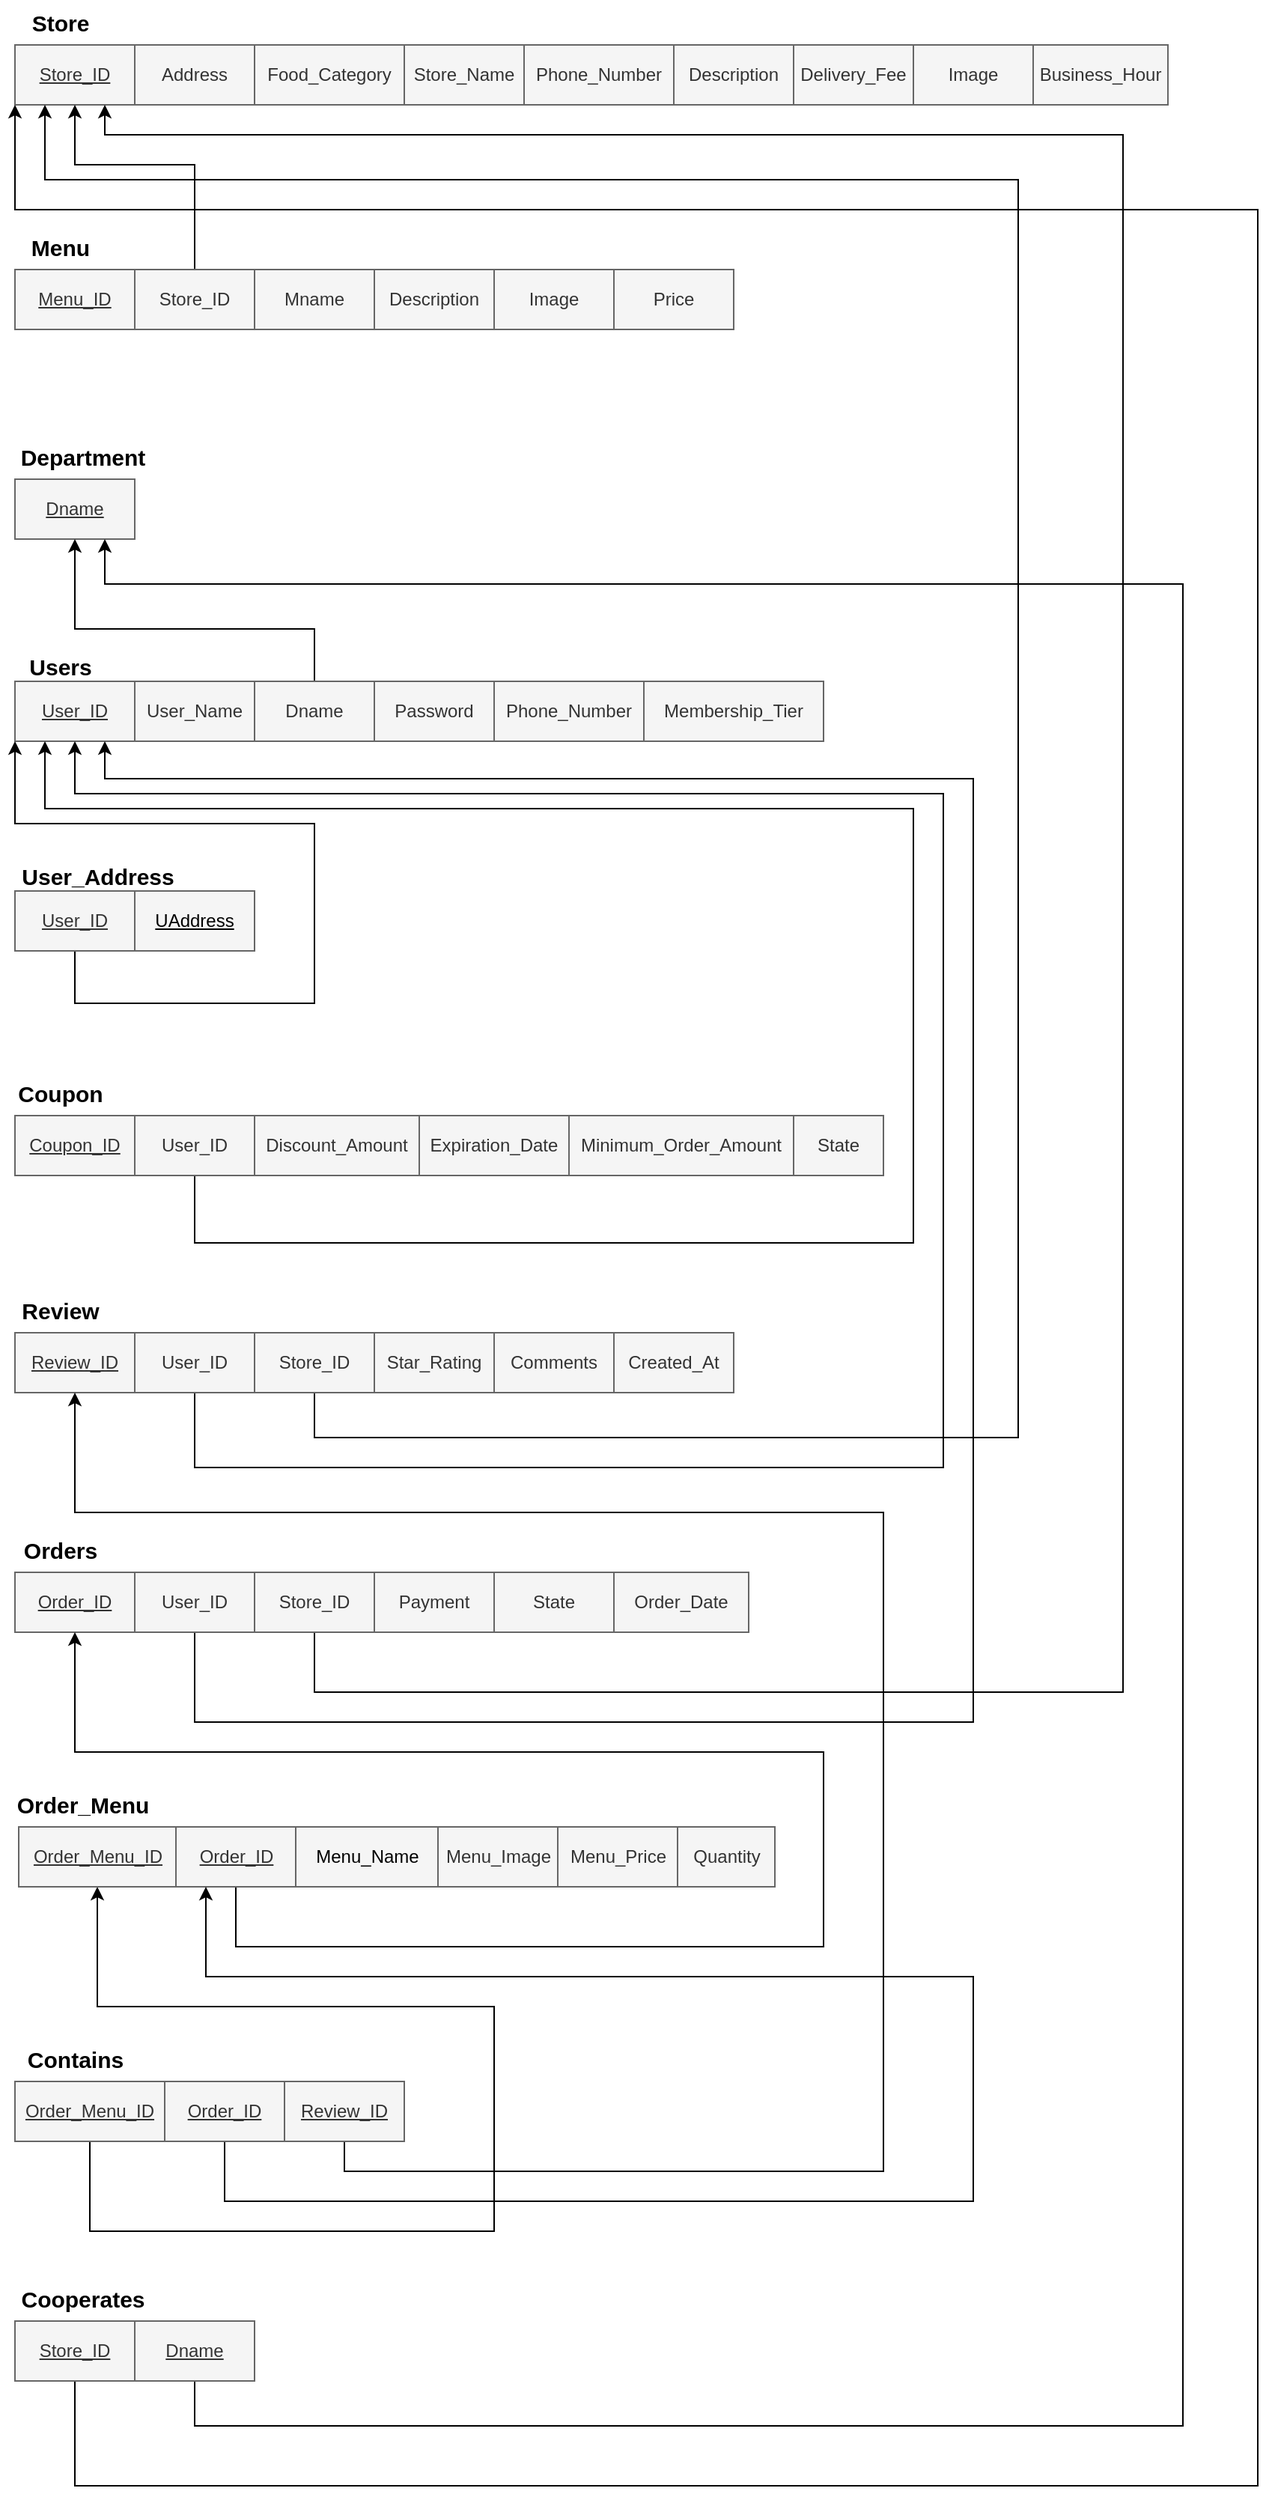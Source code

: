 <mxfile version="20.4.2" type="device"><diagram id="R2lEEEUBdFMjLlhIrx00" name="Page-1"><mxGraphModel dx="1038" dy="571" grid="1" gridSize="10" guides="1" tooltips="1" connect="1" arrows="1" fold="1" page="1" pageScale="1" pageWidth="850" pageHeight="1100" math="0" shadow="0" extFonts="Permanent Marker^https://fonts.googleapis.com/css?family=Permanent+Marker"><root><mxCell id="0"/><mxCell id="1" parent="0"/><mxCell id="3lMbQb9HaoTq_g1N8wur-4" value="&lt;u&gt;Menu_ID&lt;/u&gt;" style="rounded=0;whiteSpace=wrap;html=1;fillColor=#f5f5f5;fontColor=#333333;strokeColor=#666666;" parent="1" vertex="1"><mxGeometry x="160" y="270" width="80" height="40" as="geometry"/></mxCell><mxCell id="3lMbQb9HaoTq_g1N8wur-8" value="Mname" style="rounded=0;whiteSpace=wrap;html=1;fillColor=#f5f5f5;fontColor=#333333;strokeColor=#666666;" parent="1" vertex="1"><mxGeometry x="320" y="270" width="80" height="40" as="geometry"/></mxCell><mxCell id="3lMbQb9HaoTq_g1N8wur-9" value="Description" style="rounded=0;whiteSpace=wrap;html=1;fillColor=#f5f5f5;fontColor=#333333;strokeColor=#666666;" parent="1" vertex="1"><mxGeometry x="400" y="270" width="80" height="40" as="geometry"/></mxCell><mxCell id="3lMbQb9HaoTq_g1N8wur-10" value="Image" style="rounded=0;whiteSpace=wrap;html=1;fillColor=#f5f5f5;fontColor=#333333;strokeColor=#666666;" parent="1" vertex="1"><mxGeometry x="480" y="270" width="80" height="40" as="geometry"/></mxCell><mxCell id="3lMbQb9HaoTq_g1N8wur-11" value="Price" style="rounded=0;whiteSpace=wrap;html=1;fillColor=#f5f5f5;fontColor=#333333;strokeColor=#666666;" parent="1" vertex="1"><mxGeometry x="560" y="270" width="80" height="40" as="geometry"/></mxCell><mxCell id="3lMbQb9HaoTq_g1N8wur-12" value="&lt;u&gt;Review_ID&lt;/u&gt;" style="rounded=0;whiteSpace=wrap;html=1;fillColor=#f5f5f5;fontColor=#333333;strokeColor=#666666;" parent="1" vertex="1"><mxGeometry x="160" y="980" width="80" height="40" as="geometry"/></mxCell><mxCell id="3lMbQb9HaoTq_g1N8wur-13" value="Star_Rating" style="rounded=0;whiteSpace=wrap;html=1;fillColor=#f5f5f5;fontColor=#333333;strokeColor=#666666;" parent="1" vertex="1"><mxGeometry x="400" y="980" width="80" height="40" as="geometry"/></mxCell><mxCell id="3lMbQb9HaoTq_g1N8wur-14" value="Comments" style="rounded=0;whiteSpace=wrap;html=1;fillColor=#f5f5f5;fontColor=#333333;strokeColor=#666666;" parent="1" vertex="1"><mxGeometry x="480" y="980" width="80" height="40" as="geometry"/></mxCell><mxCell id="3lMbQb9HaoTq_g1N8wur-15" value="Created_At" style="rounded=0;whiteSpace=wrap;html=1;fillColor=#f5f5f5;fontColor=#333333;strokeColor=#666666;" parent="1" vertex="1"><mxGeometry x="560" y="980" width="80" height="40" as="geometry"/></mxCell><mxCell id="3lMbQb9HaoTq_g1N8wur-16" value="&lt;u&gt;User_ID&lt;/u&gt;" style="rounded=0;whiteSpace=wrap;html=1;fillColor=#f5f5f5;fontColor=#333333;strokeColor=#666666;" parent="1" vertex="1"><mxGeometry x="160" y="545" width="80" height="40" as="geometry"/></mxCell><mxCell id="3lMbQb9HaoTq_g1N8wur-17" value="Password" style="rounded=0;whiteSpace=wrap;html=1;fillColor=#f5f5f5;fontColor=#333333;strokeColor=#666666;" parent="1" vertex="1"><mxGeometry x="400" y="545" width="80" height="40" as="geometry"/></mxCell><mxCell id="3lMbQb9HaoTq_g1N8wur-18" value="Phone_Number" style="rounded=0;whiteSpace=wrap;html=1;fillColor=#f5f5f5;fontColor=#333333;strokeColor=#666666;" parent="1" vertex="1"><mxGeometry x="480" y="545" width="100" height="40" as="geometry"/></mxCell><mxCell id="3lMbQb9HaoTq_g1N8wur-19" value="&lt;font color=&quot;#000000&quot;&gt;&lt;u&gt;UAddress&lt;/u&gt;&lt;/font&gt;" style="rounded=0;whiteSpace=wrap;html=1;fillColor=#f5f5f5;fontColor=#333333;strokeColor=#666666;" parent="1" vertex="1"><mxGeometry x="240" y="685" width="80" height="40" as="geometry"/></mxCell><mxCell id="3lMbQb9HaoTq_g1N8wur-20" value="Membership_Tier" style="rounded=0;whiteSpace=wrap;html=1;fillColor=#f5f5f5;fontColor=#333333;strokeColor=#666666;" parent="1" vertex="1"><mxGeometry x="580" y="545" width="120" height="40" as="geometry"/></mxCell><mxCell id="3lMbQb9HaoTq_g1N8wur-21" value="&lt;u&gt;Coupon_ID&lt;/u&gt;" style="rounded=0;whiteSpace=wrap;html=1;fillColor=#f5f5f5;fontColor=#333333;strokeColor=#666666;" parent="1" vertex="1"><mxGeometry x="160" y="835" width="80" height="40" as="geometry"/></mxCell><mxCell id="3lMbQb9HaoTq_g1N8wur-22" value="Discount_Amount" style="rounded=0;whiteSpace=wrap;html=1;fillColor=#f5f5f5;fontColor=#333333;strokeColor=#666666;" parent="1" vertex="1"><mxGeometry x="320" y="835" width="110" height="40" as="geometry"/></mxCell><mxCell id="3lMbQb9HaoTq_g1N8wur-23" value="Expiration_Date" style="rounded=0;whiteSpace=wrap;html=1;fillColor=#f5f5f5;fontColor=#333333;strokeColor=#666666;" parent="1" vertex="1"><mxGeometry x="430" y="835" width="100" height="40" as="geometry"/></mxCell><mxCell id="3lMbQb9HaoTq_g1N8wur-24" value="Minimum_Order_Amount" style="rounded=0;whiteSpace=wrap;html=1;fillColor=#f5f5f5;fontColor=#333333;strokeColor=#666666;" parent="1" vertex="1"><mxGeometry x="530" y="835" width="150" height="40" as="geometry"/></mxCell><mxCell id="3lMbQb9HaoTq_g1N8wur-25" value="&lt;u&gt;Dname&lt;/u&gt;" style="rounded=0;whiteSpace=wrap;html=1;fillColor=#f5f5f5;fontColor=#333333;strokeColor=#666666;" parent="1" vertex="1"><mxGeometry x="160" y="410" width="80" height="40" as="geometry"/></mxCell><mxCell id="3lMbQb9HaoTq_g1N8wur-26" value="Department" style="text;html=1;align=center;verticalAlign=middle;resizable=0;points=[];autosize=1;strokeColor=none;fillColor=none;fontStyle=1;fontSize=15;" parent="1" vertex="1"><mxGeometry x="150" y="380" width="110" height="30" as="geometry"/></mxCell><mxCell id="3lMbQb9HaoTq_g1N8wur-27" value="Coupon" style="text;html=1;align=center;verticalAlign=middle;resizable=0;points=[];autosize=1;strokeColor=none;fillColor=none;fontStyle=1;fontSize=15;" parent="1" vertex="1"><mxGeometry x="150" y="805" width="80" height="30" as="geometry"/></mxCell><mxCell id="3lMbQb9HaoTq_g1N8wur-28" value="Users" style="text;html=1;align=center;verticalAlign=middle;resizable=0;points=[];autosize=1;strokeColor=none;fillColor=none;fontStyle=1;fontSize=15;" parent="1" vertex="1"><mxGeometry x="155" y="520" width="70" height="30" as="geometry"/></mxCell><mxCell id="3lMbQb9HaoTq_g1N8wur-29" value="Review" style="text;html=1;align=center;verticalAlign=middle;resizable=0;points=[];autosize=1;strokeColor=none;fillColor=none;fontStyle=1;fontSize=15;" parent="1" vertex="1"><mxGeometry x="150" y="950" width="80" height="30" as="geometry"/></mxCell><mxCell id="3lMbQb9HaoTq_g1N8wur-30" value="Menu" style="text;html=1;align=center;verticalAlign=middle;resizable=0;points=[];autosize=1;strokeColor=none;fillColor=none;fontStyle=1;fontSize=15;" parent="1" vertex="1"><mxGeometry x="160" y="240" width="60" height="30" as="geometry"/></mxCell><mxCell id="3lMbQb9HaoTq_g1N8wur-32" value="&lt;u&gt;Store_ID&lt;/u&gt;" style="rounded=0;whiteSpace=wrap;html=1;fillColor=#f5f5f5;fontColor=#333333;strokeColor=#666666;" parent="1" vertex="1"><mxGeometry x="160" y="120" width="80" height="40" as="geometry"/></mxCell><mxCell id="3lMbQb9HaoTq_g1N8wur-33" value="Address" style="rounded=0;whiteSpace=wrap;html=1;fillColor=#f5f5f5;fontColor=#333333;strokeColor=#666666;" parent="1" vertex="1"><mxGeometry x="240" y="120" width="80" height="40" as="geometry"/></mxCell><mxCell id="3lMbQb9HaoTq_g1N8wur-34" value="Food_Category" style="rounded=0;whiteSpace=wrap;html=1;fillColor=#f5f5f5;fontColor=#333333;strokeColor=#666666;" parent="1" vertex="1"><mxGeometry x="320" y="120" width="100" height="40" as="geometry"/></mxCell><mxCell id="3lMbQb9HaoTq_g1N8wur-35" value="Store_Name" style="rounded=0;whiteSpace=wrap;html=1;fillColor=#f5f5f5;fontColor=#333333;strokeColor=#666666;" parent="1" vertex="1"><mxGeometry x="420" y="120" width="80" height="40" as="geometry"/></mxCell><mxCell id="3lMbQb9HaoTq_g1N8wur-36" value="Phone_Number" style="rounded=0;whiteSpace=wrap;html=1;fillColor=#f5f5f5;fontColor=#333333;strokeColor=#666666;" parent="1" vertex="1"><mxGeometry x="500" y="120" width="100" height="40" as="geometry"/></mxCell><mxCell id="3lMbQb9HaoTq_g1N8wur-37" value="Description" style="rounded=0;whiteSpace=wrap;html=1;fillColor=#f5f5f5;fontColor=#333333;strokeColor=#666666;" parent="1" vertex="1"><mxGeometry x="600" y="120" width="80" height="40" as="geometry"/></mxCell><mxCell id="3lMbQb9HaoTq_g1N8wur-38" value="Delivery_Fee" style="rounded=0;whiteSpace=wrap;html=1;fillColor=#f5f5f5;fontColor=#333333;strokeColor=#666666;" parent="1" vertex="1"><mxGeometry x="680" y="120" width="80" height="40" as="geometry"/></mxCell><mxCell id="3lMbQb9HaoTq_g1N8wur-39" value="Image" style="rounded=0;whiteSpace=wrap;html=1;fillColor=#f5f5f5;fontColor=#333333;strokeColor=#666666;" parent="1" vertex="1"><mxGeometry x="760" y="120" width="80" height="40" as="geometry"/></mxCell><mxCell id="3lMbQb9HaoTq_g1N8wur-40" value="Business_Hour" style="rounded=0;whiteSpace=wrap;html=1;fillColor=#f5f5f5;fontColor=#333333;strokeColor=#666666;" parent="1" vertex="1"><mxGeometry x="840" y="120" width="90" height="40" as="geometry"/></mxCell><mxCell id="3lMbQb9HaoTq_g1N8wur-42" value="&lt;u&gt;Order_ID&lt;/u&gt;" style="rounded=0;whiteSpace=wrap;html=1;fillColor=#f5f5f5;fontColor=#333333;strokeColor=#666666;" parent="1" vertex="1"><mxGeometry x="160" y="1140" width="80" height="40" as="geometry"/></mxCell><mxCell id="3lMbQb9HaoTq_g1N8wur-43" value="Payment" style="rounded=0;whiteSpace=wrap;html=1;fillColor=#f5f5f5;fontColor=#333333;strokeColor=#666666;" parent="1" vertex="1"><mxGeometry x="400" y="1140" width="80" height="40" as="geometry"/></mxCell><mxCell id="3lMbQb9HaoTq_g1N8wur-45" value="State" style="rounded=0;whiteSpace=wrap;html=1;fillColor=#f5f5f5;fontColor=#333333;strokeColor=#666666;" parent="1" vertex="1"><mxGeometry x="480" y="1140" width="80" height="40" as="geometry"/></mxCell><mxCell id="3lMbQb9HaoTq_g1N8wur-46" value="&lt;font color=&quot;#000000&quot;&gt;Menu_Name&lt;/font&gt;" style="rounded=0;whiteSpace=wrap;html=1;fillColor=#f5f5f5;fontColor=#333333;strokeColor=#666666;" parent="1" vertex="1"><mxGeometry x="347.5" y="1310" width="95" height="40" as="geometry"/></mxCell><mxCell id="3lMbQb9HaoTq_g1N8wur-47" value="Menu_Image" style="rounded=0;whiteSpace=wrap;html=1;fillColor=#f5f5f5;fontColor=#333333;strokeColor=#666666;" parent="1" vertex="1"><mxGeometry x="442.5" y="1310" width="80" height="40" as="geometry"/></mxCell><mxCell id="3lMbQb9HaoTq_g1N8wur-48" value="Menu_Price" style="rounded=0;whiteSpace=wrap;html=1;fillColor=#f5f5f5;fontColor=#333333;strokeColor=#666666;" parent="1" vertex="1"><mxGeometry x="522.5" y="1310" width="80" height="40" as="geometry"/></mxCell><mxCell id="3lMbQb9HaoTq_g1N8wur-49" value="Store" style="text;html=1;align=center;verticalAlign=middle;resizable=0;points=[];autosize=1;strokeColor=none;fillColor=none;fontStyle=1;fontSize=15;" parent="1" vertex="1"><mxGeometry x="160" y="90" width="60" height="30" as="geometry"/></mxCell><mxCell id="3lMbQb9HaoTq_g1N8wur-50" value="Orders" style="text;html=1;align=center;verticalAlign=middle;resizable=0;points=[];autosize=1;strokeColor=none;fillColor=none;fontStyle=1;fontSize=15;" parent="1" vertex="1"><mxGeometry x="155" y="1110" width="70" height="30" as="geometry"/></mxCell><mxCell id="3lMbQb9HaoTq_g1N8wur-51" value="Order_Menu" style="text;html=1;align=center;verticalAlign=middle;resizable=0;points=[];autosize=1;strokeColor=none;fillColor=none;fontStyle=1;fontSize=15;" parent="1" vertex="1"><mxGeometry x="150" y="1280" width="110" height="30" as="geometry"/></mxCell><mxCell id="3lMbQb9HaoTq_g1N8wur-92" style="edgeStyle=orthogonalEdgeStyle;rounded=0;orthogonalLoop=1;jettySize=auto;html=1;fontSize=15;fontColor=#000000;entryX=0.5;entryY=1;entryDx=0;entryDy=0;exitX=0.5;exitY=1;exitDx=0;exitDy=0;" parent="1" source="3lMbQb9HaoTq_g1N8wur-52" target="3lMbQb9HaoTq_g1N8wur-42" edge="1"><mxGeometry relative="1" as="geometry"><mxPoint x="200" y="1270" as="targetPoint"/><Array as="points"><mxPoint x="308" y="1390"/><mxPoint x="700" y="1390"/><mxPoint x="700" y="1260"/><mxPoint x="200" y="1260"/></Array><mxPoint x="230" y="1330" as="sourcePoint"/></mxGeometry></mxCell><mxCell id="3lMbQb9HaoTq_g1N8wur-52" value="&lt;u&gt;Order_ID&lt;/u&gt;" style="rounded=0;whiteSpace=wrap;html=1;fillColor=#f5f5f5;fontColor=#333333;strokeColor=#666666;" parent="1" vertex="1"><mxGeometry x="267.5" y="1310" width="80" height="40" as="geometry"/></mxCell><mxCell id="3lMbQb9HaoTq_g1N8wur-86" style="edgeStyle=orthogonalEdgeStyle;rounded=0;orthogonalLoop=1;jettySize=auto;html=1;fontSize=15;fontColor=#000000;entryX=0.25;entryY=1;entryDx=0;entryDy=0;" parent="1" source="3lMbQb9HaoTq_g1N8wur-54" target="3lMbQb9HaoTq_g1N8wur-16" edge="1"><mxGeometry relative="1" as="geometry"><mxPoint x="720" y="630" as="targetPoint"/><Array as="points"><mxPoint x="280" y="920"/><mxPoint x="760" y="920"/><mxPoint x="760" y="630"/><mxPoint x="180" y="630"/></Array></mxGeometry></mxCell><mxCell id="3lMbQb9HaoTq_g1N8wur-54" value="User_ID" style="rounded=0;whiteSpace=wrap;html=1;fillColor=#f5f5f5;fontColor=#333333;strokeColor=#666666;" parent="1" vertex="1"><mxGeometry x="240" y="835" width="80" height="40" as="geometry"/></mxCell><mxCell id="3lMbQb9HaoTq_g1N8wur-55" value="User_Address" style="text;html=1;align=center;verticalAlign=middle;resizable=0;points=[];autosize=1;strokeColor=none;fillColor=none;fontStyle=1;fontSize=15;" parent="1" vertex="1"><mxGeometry x="150" y="660" width="130" height="30" as="geometry"/></mxCell><mxCell id="3lMbQb9HaoTq_g1N8wur-84" style="edgeStyle=orthogonalEdgeStyle;rounded=0;orthogonalLoop=1;jettySize=auto;html=1;fontSize=15;fontColor=#000000;entryX=0;entryY=1;entryDx=0;entryDy=0;" parent="1" source="3lMbQb9HaoTq_g1N8wur-56" target="3lMbQb9HaoTq_g1N8wur-16" edge="1"><mxGeometry relative="1" as="geometry"><mxPoint x="160" y="640" as="targetPoint"/><Array as="points"><mxPoint x="200" y="760"/><mxPoint x="360" y="760"/><mxPoint x="360" y="640"/><mxPoint x="160" y="640"/></Array></mxGeometry></mxCell><mxCell id="3lMbQb9HaoTq_g1N8wur-56" value="&lt;u&gt;User_ID&lt;/u&gt;" style="rounded=0;whiteSpace=wrap;html=1;fillColor=#f5f5f5;fontColor=#333333;strokeColor=#666666;" parent="1" vertex="1"><mxGeometry x="160" y="685" width="80" height="40" as="geometry"/></mxCell><mxCell id="3lMbQb9HaoTq_g1N8wur-87" style="edgeStyle=orthogonalEdgeStyle;rounded=0;orthogonalLoop=1;jettySize=auto;html=1;fontSize=15;fontColor=#000000;entryX=0.5;entryY=1;entryDx=0;entryDy=0;" parent="1" source="3lMbQb9HaoTq_g1N8wur-57" target="3lMbQb9HaoTq_g1N8wur-16" edge="1"><mxGeometry relative="1" as="geometry"><mxPoint x="200" y="620" as="targetPoint"/><Array as="points"><mxPoint x="280" y="1070"/><mxPoint x="780" y="1070"/><mxPoint x="780" y="620"/><mxPoint x="200" y="620"/></Array></mxGeometry></mxCell><mxCell id="3lMbQb9HaoTq_g1N8wur-57" value="User_ID" style="rounded=0;whiteSpace=wrap;html=1;fillColor=#f5f5f5;fontColor=#333333;strokeColor=#666666;" parent="1" vertex="1"><mxGeometry x="240" y="980" width="80" height="40" as="geometry"/></mxCell><mxCell id="3lMbQb9HaoTq_g1N8wur-88" style="edgeStyle=orthogonalEdgeStyle;rounded=0;orthogonalLoop=1;jettySize=auto;html=1;fontSize=15;fontColor=#000000;entryX=0.75;entryY=1;entryDx=0;entryDy=0;" parent="1" source="3lMbQb9HaoTq_g1N8wur-58" target="3lMbQb9HaoTq_g1N8wur-16" edge="1"><mxGeometry relative="1" as="geometry"><mxPoint x="800" y="590" as="targetPoint"/><Array as="points"><mxPoint x="280" y="1240"/><mxPoint x="800" y="1240"/><mxPoint x="800" y="610"/><mxPoint x="220" y="610"/></Array></mxGeometry></mxCell><mxCell id="3lMbQb9HaoTq_g1N8wur-58" value="User_ID" style="rounded=0;whiteSpace=wrap;html=1;fillColor=#f5f5f5;fontColor=#333333;strokeColor=#666666;" parent="1" vertex="1"><mxGeometry x="240" y="1140" width="80" height="40" as="geometry"/></mxCell><mxCell id="3lMbQb9HaoTq_g1N8wur-59" value="Order_Date" style="rounded=0;whiteSpace=wrap;html=1;fillColor=#f5f5f5;fontColor=#333333;strokeColor=#666666;" parent="1" vertex="1"><mxGeometry x="560" y="1140" width="90" height="40" as="geometry"/></mxCell><mxCell id="3lMbQb9HaoTq_g1N8wur-91" style="edgeStyle=orthogonalEdgeStyle;rounded=0;orthogonalLoop=1;jettySize=auto;html=1;fontSize=15;fontColor=#000000;entryX=0.75;entryY=1;entryDx=0;entryDy=0;" parent="1" source="3lMbQb9HaoTq_g1N8wur-60" target="3lMbQb9HaoTq_g1N8wur-32" edge="1"><mxGeometry relative="1" as="geometry"><mxPoint x="220" y="190" as="targetPoint"/><Array as="points"><mxPoint x="360" y="1220"/><mxPoint x="900" y="1220"/><mxPoint x="900" y="180"/><mxPoint x="220" y="180"/></Array></mxGeometry></mxCell><mxCell id="3lMbQb9HaoTq_g1N8wur-60" value="Store_ID" style="rounded=0;whiteSpace=wrap;html=1;fillColor=#f5f5f5;fontColor=#333333;strokeColor=#666666;" parent="1" vertex="1"><mxGeometry x="320" y="1140" width="80" height="40" as="geometry"/></mxCell><mxCell id="3lMbQb9HaoTq_g1N8wur-76" style="edgeStyle=orthogonalEdgeStyle;rounded=0;orthogonalLoop=1;jettySize=auto;html=1;entryX=0.5;entryY=1;entryDx=0;entryDy=0;fontSize=15;fontColor=#000000;" parent="1" source="3lMbQb9HaoTq_g1N8wur-61" target="3lMbQb9HaoTq_g1N8wur-32" edge="1"><mxGeometry relative="1" as="geometry"><Array as="points"><mxPoint x="280" y="200"/><mxPoint x="200" y="200"/></Array></mxGeometry></mxCell><mxCell id="3lMbQb9HaoTq_g1N8wur-61" value="Store_ID" style="rounded=0;whiteSpace=wrap;html=1;fillColor=#f5f5f5;fontColor=#333333;strokeColor=#666666;" parent="1" vertex="1"><mxGeometry x="240" y="270" width="80" height="40" as="geometry"/></mxCell><mxCell id="3lMbQb9HaoTq_g1N8wur-77" style="edgeStyle=orthogonalEdgeStyle;rounded=0;orthogonalLoop=1;jettySize=auto;html=1;entryX=0.5;entryY=1;entryDx=0;entryDy=0;fontSize=15;fontColor=#000000;exitX=0.5;exitY=0;exitDx=0;exitDy=0;" parent="1" source="3lMbQb9HaoTq_g1N8wur-63" target="3lMbQb9HaoTq_g1N8wur-25" edge="1"><mxGeometry relative="1" as="geometry"><mxPoint x="390" y="530" as="sourcePoint"/><Array as="points"><mxPoint x="360" y="510"/><mxPoint x="200" y="510"/></Array></mxGeometry></mxCell><mxCell id="3lMbQb9HaoTq_g1N8wur-63" value="Dname" style="rounded=0;whiteSpace=wrap;html=1;fillColor=#f5f5f5;fontColor=#333333;strokeColor=#666666;" parent="1" vertex="1"><mxGeometry x="320" y="545" width="80" height="40" as="geometry"/></mxCell><mxCell id="3lMbQb9HaoTq_g1N8wur-99" style="edgeStyle=orthogonalEdgeStyle;rounded=0;orthogonalLoop=1;jettySize=auto;html=1;fontSize=15;fontColor=#000000;entryX=0.25;entryY=1;entryDx=0;entryDy=0;" parent="1" source="3lMbQb9HaoTq_g1N8wur-66" target="3lMbQb9HaoTq_g1N8wur-32" edge="1"><mxGeometry relative="1" as="geometry"><mxPoint x="180" y="190" as="targetPoint"/><Array as="points"><mxPoint x="360" y="1050"/><mxPoint x="830" y="1050"/><mxPoint x="830" y="210"/><mxPoint x="180" y="210"/></Array></mxGeometry></mxCell><mxCell id="3lMbQb9HaoTq_g1N8wur-66" value="Store_ID" style="rounded=0;whiteSpace=wrap;html=1;fillColor=#f5f5f5;fontColor=#333333;strokeColor=#666666;" parent="1" vertex="1"><mxGeometry x="320" y="980" width="80" height="40" as="geometry"/></mxCell><mxCell id="3lMbQb9HaoTq_g1N8wur-68" value="Contains" style="text;html=1;align=center;verticalAlign=middle;resizable=0;points=[];autosize=1;strokeColor=none;fillColor=none;fontStyle=1;fontSize=15;" parent="1" vertex="1"><mxGeometry x="155" y="1450" width="90" height="30" as="geometry"/></mxCell><mxCell id="ALqtQh90KivLawOinJ7m-3" style="edgeStyle=orthogonalEdgeStyle;rounded=0;orthogonalLoop=1;jettySize=auto;html=1;exitX=0.5;exitY=1;exitDx=0;exitDy=0;entryX=0.5;entryY=1;entryDx=0;entryDy=0;" parent="1" source="3lMbQb9HaoTq_g1N8wur-69" target="ALqtQh90KivLawOinJ7m-1" edge="1"><mxGeometry relative="1" as="geometry"><mxPoint x="210" y="1420" as="targetPoint"/><Array as="points"><mxPoint x="210" y="1580"/><mxPoint x="480" y="1580"/><mxPoint x="480" y="1430"/><mxPoint x="215" y="1430"/></Array></mxGeometry></mxCell><mxCell id="3lMbQb9HaoTq_g1N8wur-69" value="&lt;u&gt;Order_Menu_ID&lt;/u&gt;" style="rounded=0;whiteSpace=wrap;html=1;fillColor=#f5f5f5;fontColor=#333333;strokeColor=#666666;" parent="1" vertex="1"><mxGeometry x="160" y="1480" width="100" height="40" as="geometry"/></mxCell><mxCell id="3lMbQb9HaoTq_g1N8wur-94" style="edgeStyle=orthogonalEdgeStyle;rounded=0;orthogonalLoop=1;jettySize=auto;html=1;fontSize=15;fontColor=#000000;entryX=0.5;entryY=1;entryDx=0;entryDy=0;exitX=0.5;exitY=1;exitDx=0;exitDy=0;" parent="1" source="3lMbQb9HaoTq_g1N8wur-70" target="3lMbQb9HaoTq_g1N8wur-12" edge="1"><mxGeometry relative="1" as="geometry"><mxPoint x="190" y="1100" as="targetPoint"/><Array as="points"><mxPoint x="380" y="1540"/><mxPoint x="740" y="1540"/><mxPoint x="740" y="1100"/><mxPoint x="200" y="1100"/></Array></mxGeometry></mxCell><mxCell id="3lMbQb9HaoTq_g1N8wur-70" value="&lt;u&gt;Review_ID&lt;/u&gt;" style="rounded=0;whiteSpace=wrap;html=1;fillColor=#f5f5f5;fontColor=#333333;strokeColor=#666666;" parent="1" vertex="1"><mxGeometry x="340" y="1480" width="80" height="40" as="geometry"/></mxCell><mxCell id="3lMbQb9HaoTq_g1N8wur-71" value="Cooperates" style="text;html=1;align=center;verticalAlign=middle;resizable=0;points=[];autosize=1;strokeColor=none;fillColor=none;fontStyle=1;fontSize=15;" parent="1" vertex="1"><mxGeometry x="150" y="1610" width="110" height="30" as="geometry"/></mxCell><mxCell id="3lMbQb9HaoTq_g1N8wur-98" style="edgeStyle=orthogonalEdgeStyle;rounded=0;orthogonalLoop=1;jettySize=auto;html=1;fontSize=15;fontColor=#000000;entryX=0;entryY=1;entryDx=0;entryDy=0;" parent="1" source="3lMbQb9HaoTq_g1N8wur-72" target="3lMbQb9HaoTq_g1N8wur-32" edge="1"><mxGeometry relative="1" as="geometry"><mxPoint x="180" y="220" as="targetPoint"/><Array as="points"><mxPoint x="200" y="1750"/><mxPoint x="990" y="1750"/><mxPoint x="990" y="230"/><mxPoint x="160" y="230"/></Array></mxGeometry></mxCell><mxCell id="3lMbQb9HaoTq_g1N8wur-72" value="&lt;u&gt;Store_ID&lt;/u&gt;" style="rounded=0;whiteSpace=wrap;html=1;fillColor=#f5f5f5;fontColor=#333333;strokeColor=#666666;" parent="1" vertex="1"><mxGeometry x="160" y="1640" width="80" height="40" as="geometry"/></mxCell><mxCell id="3lMbQb9HaoTq_g1N8wur-95" style="edgeStyle=orthogonalEdgeStyle;rounded=0;orthogonalLoop=1;jettySize=auto;html=1;fontSize=15;fontColor=#000000;entryX=0.75;entryY=1;entryDx=0;entryDy=0;" parent="1" source="3lMbQb9HaoTq_g1N8wur-73" target="3lMbQb9HaoTq_g1N8wur-25" edge="1"><mxGeometry relative="1" as="geometry"><mxPoint x="950" y="470" as="targetPoint"/><Array as="points"><mxPoint x="280" y="1710"/><mxPoint x="940" y="1710"/><mxPoint x="940" y="480"/><mxPoint x="220" y="480"/></Array></mxGeometry></mxCell><mxCell id="3lMbQb9HaoTq_g1N8wur-73" value="&lt;u&gt;Dname&lt;/u&gt;" style="rounded=0;whiteSpace=wrap;html=1;fillColor=#f5f5f5;fontColor=#333333;strokeColor=#666666;" parent="1" vertex="1"><mxGeometry x="240" y="1640" width="80" height="40" as="geometry"/></mxCell><mxCell id="3lMbQb9HaoTq_g1N8wur-74" value="Quantity" style="rounded=0;whiteSpace=wrap;html=1;fillColor=#f5f5f5;fontColor=#333333;strokeColor=#666666;" parent="1" vertex="1"><mxGeometry x="602.5" y="1310" width="65" height="40" as="geometry"/></mxCell><mxCell id="dyCrDCRs2BO9QVmhZEly-1" value="State" style="rounded=0;whiteSpace=wrap;html=1;fillColor=#f5f5f5;fontColor=#333333;strokeColor=#666666;" parent="1" vertex="1"><mxGeometry x="680" y="835" width="60" height="40" as="geometry"/></mxCell><mxCell id="ALqtQh90KivLawOinJ7m-1" value="&lt;u&gt;Order_Menu_ID&lt;/u&gt;" style="rounded=0;whiteSpace=wrap;html=1;fillColor=#f5f5f5;fontColor=#333333;strokeColor=#666666;" parent="1" vertex="1"><mxGeometry x="162.5" y="1310" width="105" height="40" as="geometry"/></mxCell><mxCell id="if5A1dmoWyg0pjCK3FVA-2" value="User_Name" style="rounded=0;whiteSpace=wrap;html=1;fillColor=#f5f5f5;fontColor=#333333;strokeColor=#666666;" parent="1" vertex="1"><mxGeometry x="240" y="545" width="80" height="40" as="geometry"/></mxCell><mxCell id="GAhn7p-A2142idlxUbGP-5" style="edgeStyle=orthogonalEdgeStyle;rounded=0;orthogonalLoop=1;jettySize=auto;html=1;entryX=0.25;entryY=1;entryDx=0;entryDy=0;" parent="1" source="GAhn7p-A2142idlxUbGP-4" target="3lMbQb9HaoTq_g1N8wur-52" edge="1"><mxGeometry relative="1" as="geometry"><mxPoint x="290" y="1410" as="targetPoint"/><Array as="points"><mxPoint x="300" y="1560"/><mxPoint x="800" y="1560"/><mxPoint x="800" y="1410"/><mxPoint x="288" y="1410"/></Array></mxGeometry></mxCell><mxCell id="GAhn7p-A2142idlxUbGP-4" value="&lt;u&gt;Order_ID&lt;/u&gt;" style="rounded=0;whiteSpace=wrap;html=1;fillColor=#f5f5f5;fontColor=#333333;strokeColor=#666666;" parent="1" vertex="1"><mxGeometry x="260" y="1480" width="80" height="40" as="geometry"/></mxCell></root></mxGraphModel></diagram></mxfile>